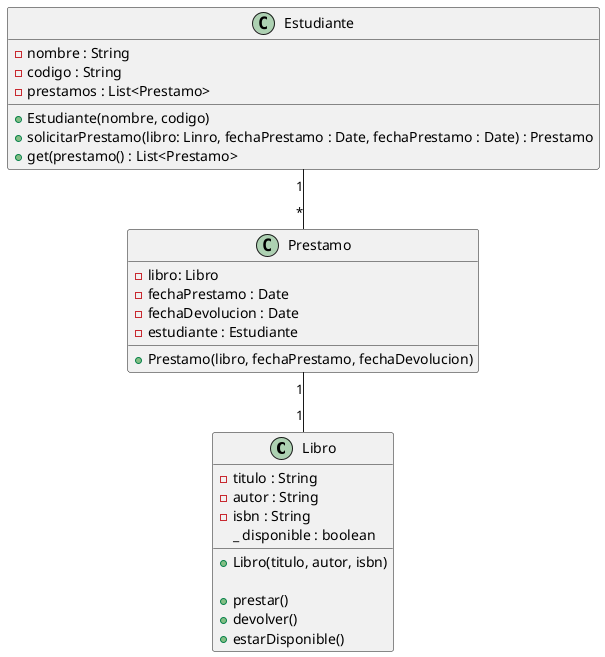 @startuml

class Libro{
   - titulo : String
   - autor : String
   - isbn : String
   _ disponible : boolean

   + Libro(titulo, autor, isbn)

   + prestar()
   + devolver()
   + estarDisponible()
}

class Prestamo{
   - libro: Libro
   - fechaPrestamo : Date
   - fechaDevolucion : Date
   - estudiante : Estudiante

   + Prestamo(libro, fechaPrestamo, fechaDevolucion)

}


class Estudiante{
   - nombre : String
   - codigo : String
   - prestamos : List<Prestamo>

   + Estudiante(nombre, codigo)
   + solicitarPrestamo(libro: Linro, fechaPrestamo : Date, fechaPrestamo : Date) : Prestamo
   + get(prestamo() : List<Prestamo>


}


Estudiante "1" -- "*" Prestamo
Prestamo "1" -- "1" Libro
@enduml